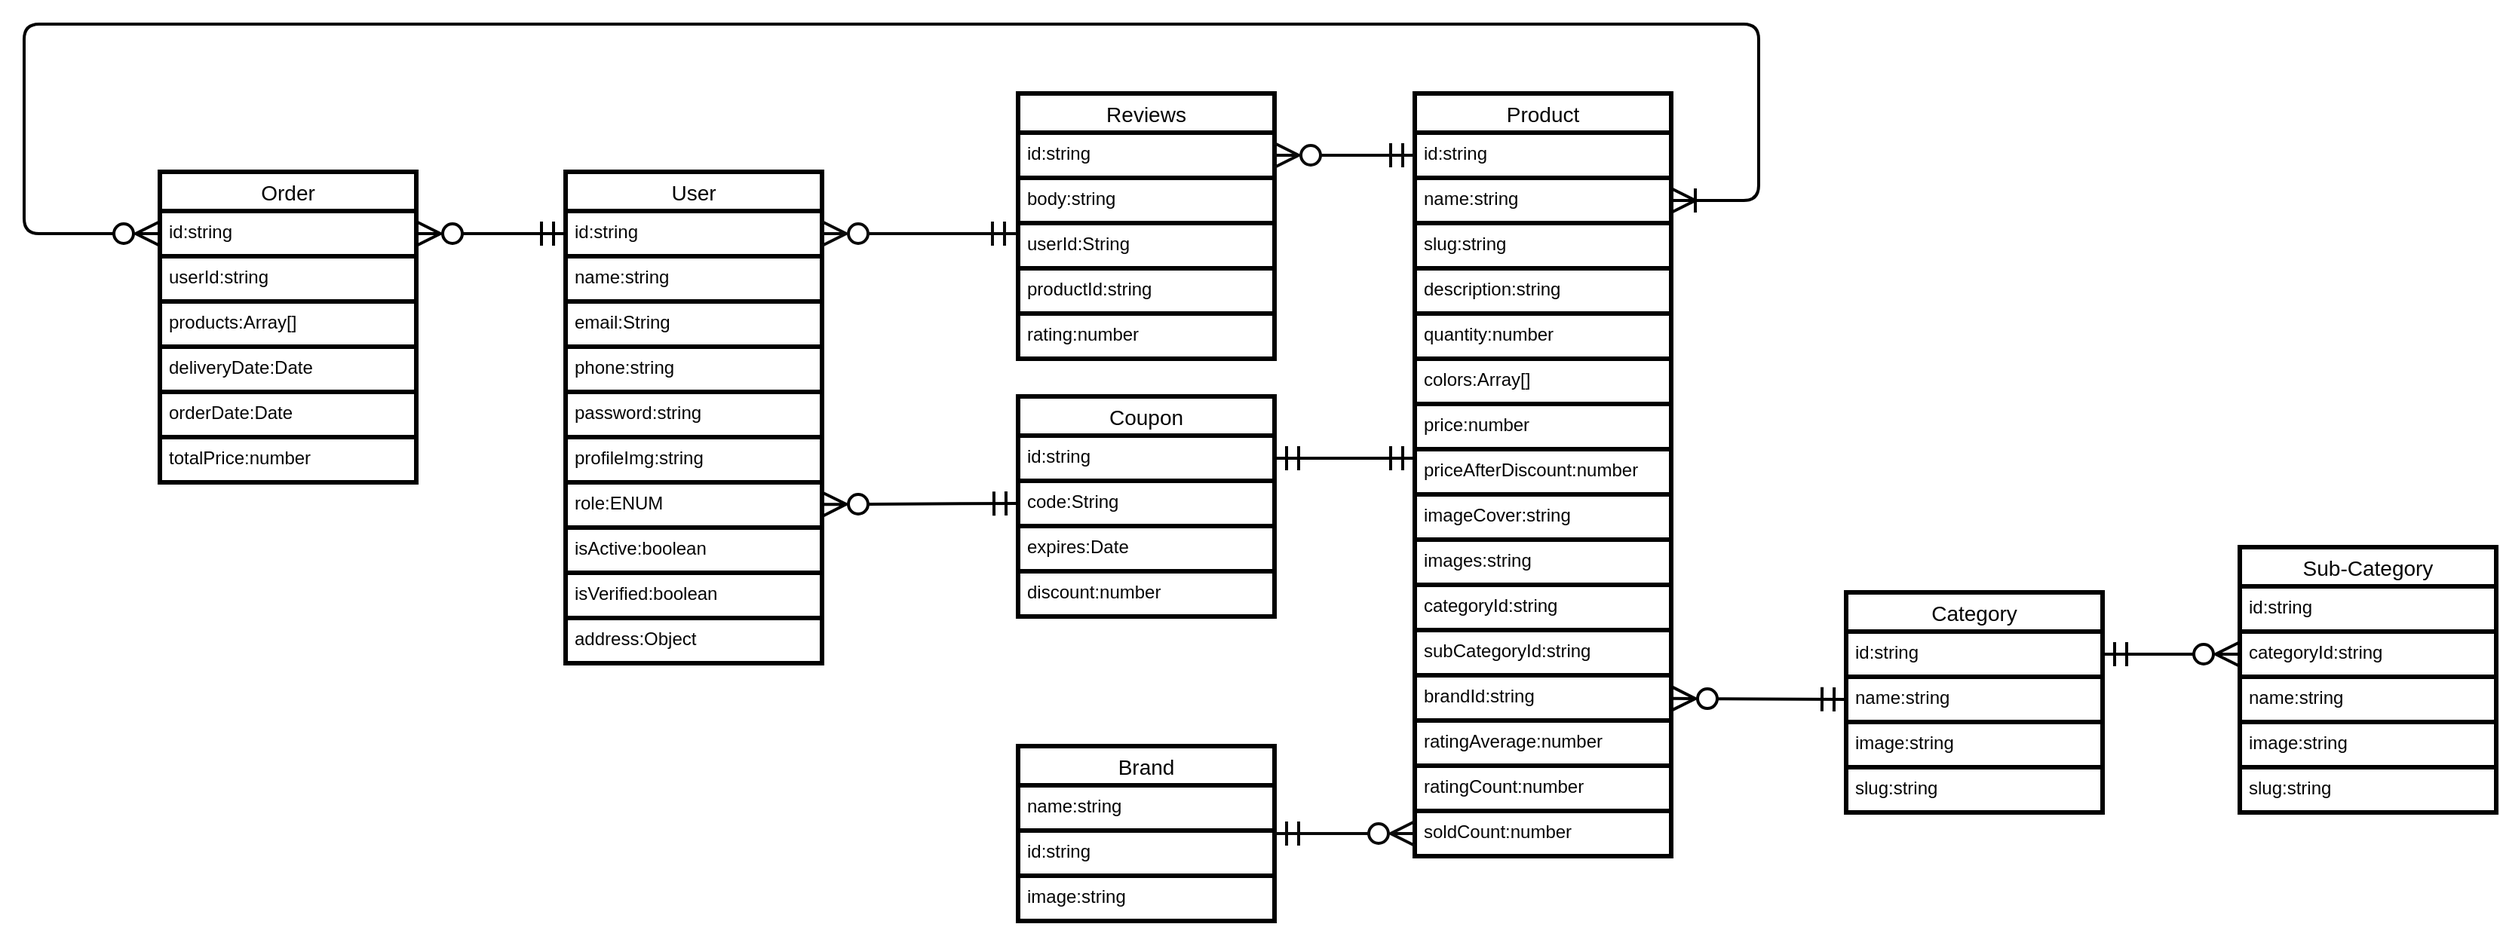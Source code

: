 <mxfile><diagram id="dtM8pbtl3wtNH5pJtXlE" name="Page-1"><mxGraphModel dx="1920" dy="1323" grid="0" gridSize="10" guides="1" tooltips="1" connect="1" arrows="1" fold="1" page="1" pageScale="1" pageWidth="1100" pageHeight="850" background="#ffffff" math="0" shadow="0"><root><mxCell id="0"/><mxCell id="1" parent="0"/><mxCell id="3" value="Product" style="swimlane;fontStyle=0;childLayout=stackLayout;horizontal=1;startSize=26;horizontalStack=0;resizeParent=1;resizeParentMax=0;resizeLast=0;collapsible=1;marginBottom=0;align=center;fontSize=14;fillColor=none;strokeColor=#000000;strokeWidth=3;fontColor=#050505;" parent="1" vertex="1"><mxGeometry x="118" y="-360" width="170" height="506" as="geometry"/></mxCell><mxCell id="76" value="id:string" style="text;spacingLeft=4;spacingRight=4;overflow=hidden;rotatable=0;points=[[0,0.5],[1,0.5]];portConstraint=eastwest;fontSize=12;fillColor=none;strokeColor=#000000;strokeWidth=3;fontStyle=0;fontColor=#050505;" parent="3" vertex="1"><mxGeometry y="26" width="170" height="30" as="geometry"/></mxCell><mxCell id="4" value="name:string" style="text;strokeColor=#000000;fillColor=none;spacingLeft=4;spacingRight=4;overflow=hidden;rotatable=0;points=[[0,0.5],[1,0.5]];portConstraint=eastwest;fontSize=12;strokeWidth=3;fontStyle=0;fontColor=#050505;" parent="3" vertex="1"><mxGeometry y="56" width="170" height="30" as="geometry"/></mxCell><mxCell id="5" value="slug:string" style="text;spacingLeft=4;spacingRight=4;overflow=hidden;rotatable=0;points=[[0,0.5],[1,0.5]];portConstraint=eastwest;fontSize=12;fillColor=none;strokeColor=#000000;strokeWidth=3;fontStyle=0;fontColor=#050505;" parent="3" vertex="1"><mxGeometry y="86" width="170" height="30" as="geometry"/></mxCell><mxCell id="6" value="description:string" style="text;spacingLeft=4;spacingRight=4;overflow=hidden;rotatable=0;points=[[0,0.5],[1,0.5]];portConstraint=eastwest;fontSize=12;fillColor=none;strokeColor=#000000;strokeWidth=3;fontStyle=0;fontColor=#050505;" parent="3" vertex="1"><mxGeometry y="116" width="170" height="30" as="geometry"/></mxCell><mxCell id="8" value="quantity:number" style="text;spacingLeft=4;spacingRight=4;overflow=hidden;rotatable=0;points=[[0,0.5],[1,0.5]];portConstraint=eastwest;fontSize=12;fillColor=none;strokeColor=#000000;strokeWidth=3;fontStyle=0;fontColor=#050505;" parent="3" vertex="1"><mxGeometry y="146" width="170" height="30" as="geometry"/></mxCell><mxCell id="9" value="colors:Array[]" style="text;spacingLeft=4;spacingRight=4;overflow=hidden;rotatable=0;points=[[0,0.5],[1,0.5]];portConstraint=eastwest;fontSize=12;fillColor=none;strokeColor=#000000;strokeWidth=3;fontStyle=0;fontColor=#050505;" parent="3" vertex="1"><mxGeometry y="176" width="170" height="30" as="geometry"/></mxCell><mxCell id="10" value="price:number" style="text;spacingLeft=4;spacingRight=4;overflow=hidden;rotatable=0;points=[[0,0.5],[1,0.5]];portConstraint=eastwest;fontSize=12;fillColor=none;strokeColor=#000000;strokeWidth=3;fontStyle=0;fontColor=#050505;" parent="3" vertex="1"><mxGeometry y="206" width="170" height="30" as="geometry"/></mxCell><mxCell id="11" value="priceAfterDiscount:number" style="text;spacingLeft=4;spacingRight=4;overflow=hidden;rotatable=0;points=[[0,0.5],[1,0.5]];portConstraint=eastwest;fontSize=12;fillColor=none;strokeColor=#000000;strokeWidth=3;fontStyle=0;fontColor=#050505;" parent="3" vertex="1"><mxGeometry y="236" width="170" height="30" as="geometry"/></mxCell><mxCell id="12" value="imageCover:string" style="text;spacingLeft=4;spacingRight=4;overflow=hidden;rotatable=0;points=[[0,0.5],[1,0.5]];portConstraint=eastwest;fontSize=12;fillColor=none;strokeColor=#000000;strokeWidth=3;fontStyle=0;fontColor=#050505;" parent="3" vertex="1"><mxGeometry y="266" width="170" height="30" as="geometry"/></mxCell><mxCell id="13" value="images:string" style="text;spacingLeft=4;spacingRight=4;overflow=hidden;rotatable=0;points=[[0,0.5],[1,0.5]];portConstraint=eastwest;fontSize=12;fillColor=none;strokeColor=#000000;strokeWidth=3;fontStyle=0;fontColor=#050505;" parent="3" vertex="1"><mxGeometry y="296" width="170" height="30" as="geometry"/></mxCell><mxCell id="14" value="categoryId:string" style="text;spacingLeft=4;spacingRight=4;overflow=hidden;rotatable=0;points=[[0,0.5],[1,0.5]];portConstraint=eastwest;fontSize=12;fillColor=none;strokeColor=#000000;strokeWidth=3;fontStyle=0;fontColor=#050505;" parent="3" vertex="1"><mxGeometry y="326" width="170" height="30" as="geometry"/></mxCell><mxCell id="15" value="subCategoryId:string" style="text;spacingLeft=4;spacingRight=4;overflow=hidden;rotatable=0;points=[[0,0.5],[1,0.5]];portConstraint=eastwest;fontSize=12;fillColor=none;strokeColor=#000000;strokeWidth=3;fontStyle=0;fontColor=#050505;" parent="3" vertex="1"><mxGeometry y="356" width="170" height="30" as="geometry"/></mxCell><mxCell id="16" value="brandId:string" style="text;spacingLeft=4;spacingRight=4;overflow=hidden;rotatable=0;points=[[0,0.5],[1,0.5]];portConstraint=eastwest;fontSize=12;fillColor=none;strokeColor=#000000;strokeWidth=3;fontStyle=0;fontColor=#050505;" parent="3" vertex="1"><mxGeometry y="386" width="170" height="30" as="geometry"/></mxCell><mxCell id="17" value="ratingAverage:number" style="text;spacingLeft=4;spacingRight=4;overflow=hidden;rotatable=0;points=[[0,0.5],[1,0.5]];portConstraint=eastwest;fontSize=12;fillColor=none;strokeColor=#000000;strokeWidth=3;fontStyle=0;fontColor=#050505;" parent="3" vertex="1"><mxGeometry y="416" width="170" height="30" as="geometry"/></mxCell><mxCell id="18" value="ratingCount:number" style="text;spacingLeft=4;spacingRight=4;overflow=hidden;rotatable=0;points=[[0,0.5],[1,0.5]];portConstraint=eastwest;fontSize=12;fillColor=none;strokeColor=#000000;strokeWidth=3;fontStyle=0;fontColor=#050505;" parent="3" vertex="1"><mxGeometry y="446" width="170" height="30" as="geometry"/></mxCell><mxCell id="19" value="soldCount:number" style="text;spacingLeft=4;spacingRight=4;overflow=hidden;rotatable=0;points=[[0,0.5],[1,0.5]];portConstraint=eastwest;fontSize=12;fillColor=none;strokeColor=#000000;strokeWidth=3;fontStyle=0;fontColor=#050505;" parent="3" vertex="1"><mxGeometry y="476" width="170" height="30" as="geometry"/></mxCell><mxCell id="20" value="User" style="swimlane;fontStyle=0;childLayout=stackLayout;horizontal=1;startSize=26;horizontalStack=0;resizeParent=1;resizeParentMax=0;resizeLast=0;collapsible=1;marginBottom=0;align=center;fontSize=14;fillColor=none;strokeColor=#000000;strokeWidth=3;fontColor=#050505;" parent="1" vertex="1"><mxGeometry x="-445" y="-308" width="170" height="326" as="geometry"/></mxCell><mxCell id="75" value="id:string" style="text;strokeColor=#000000;fillColor=none;spacingLeft=4;spacingRight=4;overflow=hidden;rotatable=0;points=[[0,0.5],[1,0.5]];portConstraint=eastwest;fontSize=12;strokeWidth=3;fontStyle=0;fontColor=#050505;" parent="20" vertex="1"><mxGeometry y="26" width="170" height="30" as="geometry"/></mxCell><mxCell id="21" value="name:string    " style="text;strokeColor=#000000;fillColor=none;spacingLeft=4;spacingRight=4;overflow=hidden;rotatable=0;points=[[0,0.5],[1,0.5]];portConstraint=eastwest;fontSize=12;strokeWidth=3;fontStyle=0;fontColor=#050505;" parent="20" vertex="1"><mxGeometry y="56" width="170" height="30" as="geometry"/></mxCell><mxCell id="22" value="email:String" style="text;spacingLeft=4;spacingRight=4;overflow=hidden;rotatable=0;points=[[0,0.5],[1,0.5]];portConstraint=eastwest;fontSize=12;fillColor=none;strokeColor=#000000;strokeWidth=3;fontStyle=0;fontColor=#050505;" parent="20" vertex="1"><mxGeometry y="86" width="170" height="30" as="geometry"/></mxCell><mxCell id="23" value="phone:string" style="text;spacingLeft=4;spacingRight=4;overflow=hidden;rotatable=0;points=[[0,0.5],[1,0.5]];portConstraint=eastwest;fontSize=12;fillColor=none;strokeColor=#000000;strokeWidth=3;fontStyle=0;fontColor=#050505;" parent="20" vertex="1"><mxGeometry y="116" width="170" height="30" as="geometry"/></mxCell><mxCell id="24" value="password:string" style="text;spacingLeft=4;spacingRight=4;overflow=hidden;rotatable=0;points=[[0,0.5],[1,0.5]];portConstraint=eastwest;fontSize=12;fillColor=none;strokeColor=#000000;strokeWidth=3;fontStyle=0;fontColor=#050505;" parent="20" vertex="1"><mxGeometry y="146" width="170" height="30" as="geometry"/></mxCell><mxCell id="25" value="profileImg:string" style="text;spacingLeft=4;spacingRight=4;overflow=hidden;rotatable=0;points=[[0,0.5],[1,0.5]];portConstraint=eastwest;fontSize=12;fillColor=none;strokeColor=#000000;strokeWidth=3;fontStyle=0;fontColor=#050505;" parent="20" vertex="1"><mxGeometry y="176" width="170" height="30" as="geometry"/></mxCell><mxCell id="26" value="role:ENUM" style="text;spacingLeft=4;spacingRight=4;overflow=hidden;rotatable=0;points=[[0,0.5],[1,0.5]];portConstraint=eastwest;fontSize=12;fillColor=none;strokeColor=#000000;strokeWidth=3;fontStyle=0;fontColor=#050505;" parent="20" vertex="1"><mxGeometry y="206" width="170" height="30" as="geometry"/></mxCell><mxCell id="27" value="isActive:boolean" style="text;spacingLeft=4;spacingRight=4;overflow=hidden;rotatable=0;points=[[0,0.5],[1,0.5]];portConstraint=eastwest;fontSize=12;fillColor=none;strokeColor=#000000;strokeWidth=3;fontStyle=0;fontColor=#050505;" parent="20" vertex="1"><mxGeometry y="236" width="170" height="30" as="geometry"/></mxCell><mxCell id="28" value="isVerified:boolean" style="text;spacingLeft=4;spacingRight=4;overflow=hidden;rotatable=0;points=[[0,0.5],[1,0.5]];portConstraint=eastwest;fontSize=12;fillColor=none;strokeColor=#000000;strokeWidth=3;fontStyle=0;fontColor=#050505;" parent="20" vertex="1"><mxGeometry y="266" width="170" height="30" as="geometry"/></mxCell><mxCell id="66" value="address:Object" style="text;spacingLeft=4;spacingRight=4;overflow=hidden;rotatable=0;points=[[0,0.5],[1,0.5]];portConstraint=eastwest;fontSize=12;fillColor=none;strokeColor=#000000;strokeWidth=3;fontStyle=0;fontColor=#050505;" parent="20" vertex="1"><mxGeometry y="296" width="170" height="30" as="geometry"/></mxCell><mxCell id="36" value="Brand" style="swimlane;fontStyle=0;childLayout=stackLayout;horizontal=1;startSize=26;horizontalStack=0;resizeParent=1;resizeParentMax=0;resizeLast=0;collapsible=1;marginBottom=0;align=center;fontSize=14;fillColor=none;strokeColor=#000000;strokeWidth=3;fontColor=#050505;" parent="1" vertex="1"><mxGeometry x="-145" y="73" width="170" height="116" as="geometry"/></mxCell><mxCell id="37" value="name:string    " style="text;strokeColor=#000000;fillColor=none;spacingLeft=4;spacingRight=4;overflow=hidden;rotatable=0;points=[[0,0.5],[1,0.5]];portConstraint=eastwest;fontSize=12;strokeWidth=3;fontStyle=0;fontColor=#050505;" parent="36" vertex="1"><mxGeometry y="26" width="170" height="30" as="geometry"/></mxCell><mxCell id="74" value="id:string    " style="text;strokeColor=#000000;fillColor=none;spacingLeft=4;spacingRight=4;overflow=hidden;rotatable=0;points=[[0,0.5],[1,0.5]];portConstraint=eastwest;fontSize=12;strokeWidth=3;fontStyle=0;fontColor=#050505;" parent="36" vertex="1"><mxGeometry y="56" width="170" height="30" as="geometry"/></mxCell><mxCell id="38" value="image:string" style="text;spacingLeft=4;spacingRight=4;overflow=hidden;rotatable=0;points=[[0,0.5],[1,0.5]];portConstraint=eastwest;fontSize=12;fillColor=none;strokeColor=#000000;strokeWidth=3;fontStyle=0;fontColor=#050505;" parent="36" vertex="1"><mxGeometry y="86" width="170" height="30" as="geometry"/></mxCell><mxCell id="45" value="Category" style="swimlane;fontStyle=0;childLayout=stackLayout;horizontal=1;startSize=26;horizontalStack=0;resizeParent=1;resizeParentMax=0;resizeLast=0;collapsible=1;marginBottom=0;align=center;fontSize=14;fillColor=none;strokeColor=#000000;strokeWidth=3;fontColor=#050505;" parent="1" vertex="1"><mxGeometry x="404" y="-29" width="170" height="146" as="geometry"/></mxCell><mxCell id="72" value="id:string" style="text;spacingLeft=4;spacingRight=4;overflow=hidden;rotatable=0;points=[[0,0.5],[1,0.5]];portConstraint=eastwest;fontSize=12;fillColor=none;strokeColor=#000000;strokeWidth=3;fontStyle=0;fontColor=#050505;" parent="45" vertex="1"><mxGeometry y="26" width="170" height="30" as="geometry"/></mxCell><mxCell id="46" value="name:string    " style="text;spacingLeft=4;spacingRight=4;overflow=hidden;rotatable=0;points=[[0,0.5],[1,0.5]];portConstraint=eastwest;fontSize=12;fillColor=none;strokeColor=#000000;strokeWidth=3;fontStyle=0;fontColor=#050505;" parent="45" vertex="1"><mxGeometry y="56" width="170" height="30" as="geometry"/></mxCell><mxCell id="47" value="image:string" style="text;spacingLeft=4;spacingRight=4;overflow=hidden;rotatable=0;points=[[0,0.5],[1,0.5]];portConstraint=eastwest;fontSize=12;fillColor=none;strokeColor=#000000;strokeWidth=3;fontStyle=0;fontColor=#050505;" parent="45" vertex="1"><mxGeometry y="86" width="170" height="30" as="geometry"/></mxCell><mxCell id="48" value="slug:string" style="text;spacingLeft=4;spacingRight=4;overflow=hidden;rotatable=0;points=[[0,0.5],[1,0.5]];portConstraint=eastwest;fontSize=12;fillColor=none;strokeColor=#000000;strokeWidth=3;fontStyle=0;fontColor=#050505;" parent="45" vertex="1"><mxGeometry y="116" width="170" height="30" as="geometry"/></mxCell><mxCell id="49" value="Reviews" style="swimlane;fontStyle=0;childLayout=stackLayout;horizontal=1;startSize=26;horizontalStack=0;resizeParent=1;resizeParentMax=0;resizeLast=0;collapsible=1;marginBottom=0;align=center;fontSize=14;fillColor=none;strokeColor=#000000;strokeWidth=3;fontColor=#050505;" parent="1" vertex="1"><mxGeometry x="-145" y="-360" width="170" height="176" as="geometry"/></mxCell><mxCell id="50" value="id:string" style="text;spacingLeft=4;spacingRight=4;overflow=hidden;rotatable=0;points=[[0,0.5],[1,0.5]];portConstraint=eastwest;fontSize=12;fillColor=none;strokeColor=#000000;strokeWidth=3;fontStyle=0;fontColor=#050505;" parent="49" vertex="1"><mxGeometry y="26" width="170" height="30" as="geometry"/></mxCell><mxCell id="70" value="body:string" style="text;spacingLeft=4;spacingRight=4;overflow=hidden;rotatable=0;points=[[0,0.5],[1,0.5]];portConstraint=eastwest;fontSize=12;fillColor=none;strokeColor=#000000;strokeWidth=3;fontStyle=0;fontColor=#050505;" parent="49" vertex="1"><mxGeometry y="56" width="170" height="30" as="geometry"/></mxCell><mxCell id="51" value="userId:String" style="text;spacingLeft=4;spacingRight=4;overflow=hidden;rotatable=0;points=[[0,0.5],[1,0.5]];portConstraint=eastwest;fontSize=12;fillColor=none;strokeColor=#000000;strokeWidth=3;fontStyle=0;fontColor=#050505;" parent="49" vertex="1"><mxGeometry y="86" width="170" height="30" as="geometry"/></mxCell><mxCell id="52" value="productId:string" style="text;spacingLeft=4;spacingRight=4;overflow=hidden;rotatable=0;points=[[0,0.5],[1,0.5]];portConstraint=eastwest;fontSize=12;fillColor=none;strokeColor=#000000;strokeWidth=3;fontStyle=0;fontColor=#050505;" parent="49" vertex="1"><mxGeometry y="116" width="170" height="30" as="geometry"/></mxCell><mxCell id="53" value="rating:number" style="text;spacingLeft=4;spacingRight=4;overflow=hidden;rotatable=0;points=[[0,0.5],[1,0.5]];portConstraint=eastwest;fontSize=12;fillColor=none;strokeColor=#000000;strokeWidth=3;fontStyle=0;fontColor=#050505;" parent="49" vertex="1"><mxGeometry y="146" width="170" height="30" as="geometry"/></mxCell><mxCell id="54" value="Coupon" style="swimlane;fontStyle=0;childLayout=stackLayout;horizontal=1;startSize=26;horizontalStack=0;resizeParent=1;resizeParentMax=0;resizeLast=0;collapsible=1;marginBottom=0;align=center;fontSize=14;fillColor=none;strokeColor=#000000;strokeWidth=3;fontColor=#050505;" parent="1" vertex="1"><mxGeometry x="-145" y="-159" width="170" height="146" as="geometry"/></mxCell><mxCell id="71" value="id:string" style="text;spacingLeft=4;spacingRight=4;overflow=hidden;rotatable=0;points=[[0,0.5],[1,0.5]];portConstraint=eastwest;fontSize=12;fillColor=none;strokeColor=#000000;strokeWidth=3;fontStyle=0;fontColor=#050505;" parent="54" vertex="1"><mxGeometry y="26" width="170" height="30" as="geometry"/></mxCell><mxCell id="55" value="code:String" style="text;spacingLeft=4;spacingRight=4;overflow=hidden;rotatable=0;points=[[0,0.5],[1,0.5]];portConstraint=eastwest;fontSize=12;fillColor=none;strokeColor=#000000;strokeWidth=3;fontStyle=0;fontColor=#050505;" parent="54" vertex="1"><mxGeometry y="56" width="170" height="30" as="geometry"/></mxCell><mxCell id="56" value="expires:Date" style="text;spacingLeft=4;spacingRight=4;overflow=hidden;rotatable=0;points=[[0,0.5],[1,0.5]];portConstraint=eastwest;fontSize=12;fillColor=none;strokeColor=#000000;strokeWidth=3;fontStyle=0;fontColor=#050505;" parent="54" vertex="1"><mxGeometry y="86" width="170" height="30" as="geometry"/></mxCell><mxCell id="57" value="discount:number" style="text;spacingLeft=4;spacingRight=4;overflow=hidden;rotatable=0;points=[[0,0.5],[1,0.5]];portConstraint=eastwest;fontSize=12;fillColor=none;strokeColor=#000000;strokeWidth=3;fontStyle=0;fontColor=#050505;" parent="54" vertex="1"><mxGeometry y="116" width="170" height="30" as="geometry"/></mxCell><mxCell id="59" value="Order" style="swimlane;fontStyle=0;childLayout=stackLayout;horizontal=1;startSize=26;horizontalStack=0;resizeParent=1;resizeParentMax=0;resizeLast=0;collapsible=1;marginBottom=0;align=center;fontSize=14;fillColor=none;strokeColor=#000000;strokeWidth=3;fontColor=#050505;" parent="1" vertex="1"><mxGeometry x="-714" y="-308" width="170" height="206" as="geometry"/></mxCell><mxCell id="73" value="id:string" style="text;strokeColor=#000000;fillColor=none;spacingLeft=4;spacingRight=4;overflow=hidden;rotatable=0;points=[[0,0.5],[1,0.5]];portConstraint=eastwest;fontSize=12;strokeWidth=3;fontStyle=0;fontColor=#050505;" parent="59" vertex="1"><mxGeometry y="26" width="170" height="30" as="geometry"/></mxCell><mxCell id="60" value="userId:string" style="text;strokeColor=#000000;fillColor=none;spacingLeft=4;spacingRight=4;overflow=hidden;rotatable=0;points=[[0,0.5],[1,0.5]];portConstraint=eastwest;fontSize=12;strokeWidth=3;fontStyle=0;fontColor=#050505;" parent="59" vertex="1"><mxGeometry y="56" width="170" height="30" as="geometry"/></mxCell><mxCell id="61" value="products:Array[]" style="text;strokeColor=#000000;fillColor=none;spacingLeft=4;spacingRight=4;overflow=hidden;rotatable=0;points=[[0,0.5],[1,0.5]];portConstraint=eastwest;fontSize=12;strokeWidth=3;fontStyle=0;fontColor=#050505;" parent="59" vertex="1"><mxGeometry y="86" width="170" height="30" as="geometry"/></mxCell><mxCell id="62" value="deliveryDate:Date" style="text;strokeColor=#000000;fillColor=none;spacingLeft=4;spacingRight=4;overflow=hidden;rotatable=0;points=[[0,0.5],[1,0.5]];portConstraint=eastwest;fontSize=12;strokeWidth=3;fontStyle=0;fontColor=#050505;" parent="59" vertex="1"><mxGeometry y="116" width="170" height="30" as="geometry"/></mxCell><mxCell id="63" value="orderDate:Date" style="text;strokeColor=#000000;fillColor=none;spacingLeft=4;spacingRight=4;overflow=hidden;rotatable=0;points=[[0,0.5],[1,0.5]];portConstraint=eastwest;fontSize=12;strokeWidth=3;fontStyle=0;fontColor=#050505;" parent="59" vertex="1"><mxGeometry y="146" width="170" height="30" as="geometry"/></mxCell><mxCell id="64" value="totalPrice:number" style="text;strokeColor=#000000;fillColor=none;spacingLeft=4;spacingRight=4;overflow=hidden;rotatable=0;points=[[0,0.5],[1,0.5]];portConstraint=eastwest;fontSize=12;strokeWidth=3;fontStyle=0;fontColor=#050505;" parent="59" vertex="1"><mxGeometry y="176" width="170" height="30" as="geometry"/></mxCell><mxCell id="77" style="edgeStyle=none;html=1;entryX=1;entryY=0.5;entryDx=0;entryDy=0;fontColor=#050505;fontStyle=0;strokeColor=#0A0A0A;endArrow=ERmandOne;endFill=0;endSize=13;startArrow=ERzeroToMany;startFill=0;startSize=13;strokeWidth=2;" parent="1" source="19" target="36" edge="1"><mxGeometry relative="1" as="geometry"/></mxCell><mxCell id="78" style="edgeStyle=none;html=1;fontColor=#050505;strokeColor=#0A0A0A;endArrow=ERzeroToMany;endFill=0;endSize=13;startArrow=ERmandOne;startFill=0;startSize=13;strokeWidth=2;" parent="1" source="76" target="50" edge="1"><mxGeometry relative="1" as="geometry"><mxPoint x="28" y="-319" as="targetPoint"/></mxGeometry></mxCell><mxCell id="79" style="html=1;entryX=1;entryY=0.5;entryDx=0;entryDy=0;fontColor=#050505;strokeColor=#0A0A0A;endArrow=ERzeroToMany;endFill=0;endSize=13;startArrow=ERmandOne;startFill=0;startSize=13;strokeWidth=2;" parent="1" target="75" edge="1"><mxGeometry relative="1" as="geometry"><mxPoint x="-146" y="-267" as="sourcePoint"/></mxGeometry></mxCell><mxCell id="82" value="Sub-Category" style="swimlane;fontStyle=0;childLayout=stackLayout;horizontal=1;startSize=26;horizontalStack=0;resizeParent=1;resizeParentMax=0;resizeLast=0;collapsible=1;marginBottom=0;align=center;fontSize=14;fillColor=none;strokeColor=#000000;strokeWidth=3;fontColor=#050505;" parent="1" vertex="1"><mxGeometry x="665" y="-59" width="170" height="176" as="geometry"/></mxCell><mxCell id="83" value="id:string" style="text;spacingLeft=4;spacingRight=4;overflow=hidden;rotatable=0;points=[[0,0.5],[1,0.5]];portConstraint=eastwest;fontSize=12;fillColor=none;strokeColor=#000000;strokeWidth=3;fontStyle=0;fontColor=#050505;" parent="82" vertex="1"><mxGeometry y="26" width="170" height="30" as="geometry"/></mxCell><mxCell id="87" value="categoryId:string" style="text;spacingLeft=4;spacingRight=4;overflow=hidden;rotatable=0;points=[[0,0.5],[1,0.5]];portConstraint=eastwest;fontSize=12;fillColor=none;strokeColor=#000000;strokeWidth=3;fontStyle=0;fontColor=#050505;" parent="82" vertex="1"><mxGeometry y="56" width="170" height="30" as="geometry"/></mxCell><mxCell id="84" value="name:string    " style="text;spacingLeft=4;spacingRight=4;overflow=hidden;rotatable=0;points=[[0,0.5],[1,0.5]];portConstraint=eastwest;fontSize=12;fillColor=none;strokeColor=#000000;strokeWidth=3;fontStyle=0;fontColor=#050505;" parent="82" vertex="1"><mxGeometry y="86" width="170" height="30" as="geometry"/></mxCell><mxCell id="85" value="image:string" style="text;spacingLeft=4;spacingRight=4;overflow=hidden;rotatable=0;points=[[0,0.5],[1,0.5]];portConstraint=eastwest;fontSize=12;fillColor=none;strokeColor=#000000;strokeWidth=3;fontStyle=0;fontColor=#050505;" parent="82" vertex="1"><mxGeometry y="116" width="170" height="30" as="geometry"/></mxCell><mxCell id="86" value="slug:string" style="text;spacingLeft=4;spacingRight=4;overflow=hidden;rotatable=0;points=[[0,0.5],[1,0.5]];portConstraint=eastwest;fontSize=12;fillColor=none;strokeColor=#000000;strokeWidth=3;fontStyle=0;fontColor=#050505;" parent="82" vertex="1"><mxGeometry y="146" width="170" height="30" as="geometry"/></mxCell><mxCell id="92" style="edgeStyle=none;rounded=1;html=1;startArrow=ERzeroToMany;startFill=0;strokeColor=#000000;targetPerimeterSpacing=0;startSize=13;endArrow=ERmandOne;endFill=0;endSize=13;strokeWidth=2;" parent="1" source="73" edge="1"><mxGeometry relative="1" as="geometry"><mxPoint x="-445" y="-267" as="targetPoint"/></mxGeometry></mxCell><mxCell id="100" style="edgeStyle=none;rounded=1;html=1;entryX=0;entryY=0.5;entryDx=0;entryDy=0;startArrow=ERzeroToMany;startFill=0;endArrow=ERmandOne;endFill=0;startSize=13;endSize=13;targetPerimeterSpacing=0;strokeColor=#000000;strokeWidth=2;" parent="1" source="26" target="55" edge="1"><mxGeometry relative="1" as="geometry"/></mxCell><mxCell id="101" style="rounded=1;html=1;startArrow=ERzeroToMany;startFill=0;endArrow=ERoneToMany;endFill=0;startSize=13;endSize=13;targetPerimeterSpacing=0;strokeColor=#000000;strokeWidth=2;elbow=vertical;edgeStyle=orthogonalEdgeStyle;exitX=0;exitY=0.5;exitDx=0;exitDy=0;entryX=1;entryY=0.5;entryDx=0;entryDy=0;" parent="1" source="73" target="4" edge="1"><mxGeometry relative="1" as="geometry"><mxPoint x="346" y="-320" as="targetPoint"/><mxPoint x="-804" y="-260" as="sourcePoint"/><Array as="points"><mxPoint x="-804" y="-267"/><mxPoint x="-804" y="-406"/><mxPoint x="346" y="-406"/><mxPoint x="346" y="-289"/></Array></mxGeometry></mxCell><mxCell id="102" style="edgeStyle=none;rounded=1;html=1;entryX=0;entryY=0.5;entryDx=0;entryDy=0;startArrow=ERzeroToMany;startFill=0;endArrow=ERmandOne;endFill=0;startSize=13;endSize=13;targetPerimeterSpacing=0;strokeColor=#000000;strokeWidth=2;elbow=vertical;" parent="1" source="16" target="46" edge="1"><mxGeometry relative="1" as="geometry"/></mxCell><mxCell id="104" style="edgeStyle=none;rounded=1;html=1;exitX=1;exitY=0.5;exitDx=0;exitDy=0;entryX=0;entryY=0.5;entryDx=0;entryDy=0;startArrow=ERmandOne;startFill=0;endArrow=ERzeroToMany;endFill=0;startSize=13;endSize=13;targetPerimeterSpacing=0;strokeColor=#000000;strokeWidth=2;elbow=vertical;" parent="1" source="72" target="87" edge="1"><mxGeometry relative="1" as="geometry"/></mxCell><mxCell id="109" style="edgeStyle=elbowEdgeStyle;rounded=1;html=1;exitX=1;exitY=0.5;exitDx=0;exitDy=0;startArrow=ERmandOne;startFill=0;endArrow=ERmandOne;endFill=0;startSize=13;endSize=13;targetPerimeterSpacing=0;strokeColor=#000000;strokeWidth=2;elbow=vertical;" parent="1" source="71" target="11" edge="1"><mxGeometry relative="1" as="geometry"/></mxCell></root></mxGraphModel></diagram></mxfile>